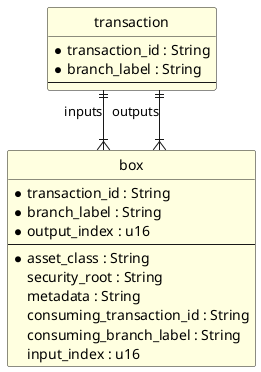 @startuml

' hide the spot
hide circle

' avoid problems with angled crows feet
skinparam linetype ortho

skinparam class {
BackgroundColor LightYellow
}

entity box {
*transaction_id : String
* branch_label : String
*output_index : u16
--
*asset_class : String
security_root : String
metadata : String
consuming_transaction_id : String
consuming_branch_label : String
input_index : u16
}

entity transaction {
*transaction_id : String
*branch_label : String
--
}

transaction ||--|{ box : inputs
transaction ||--|{ box : outputs
@enduml
